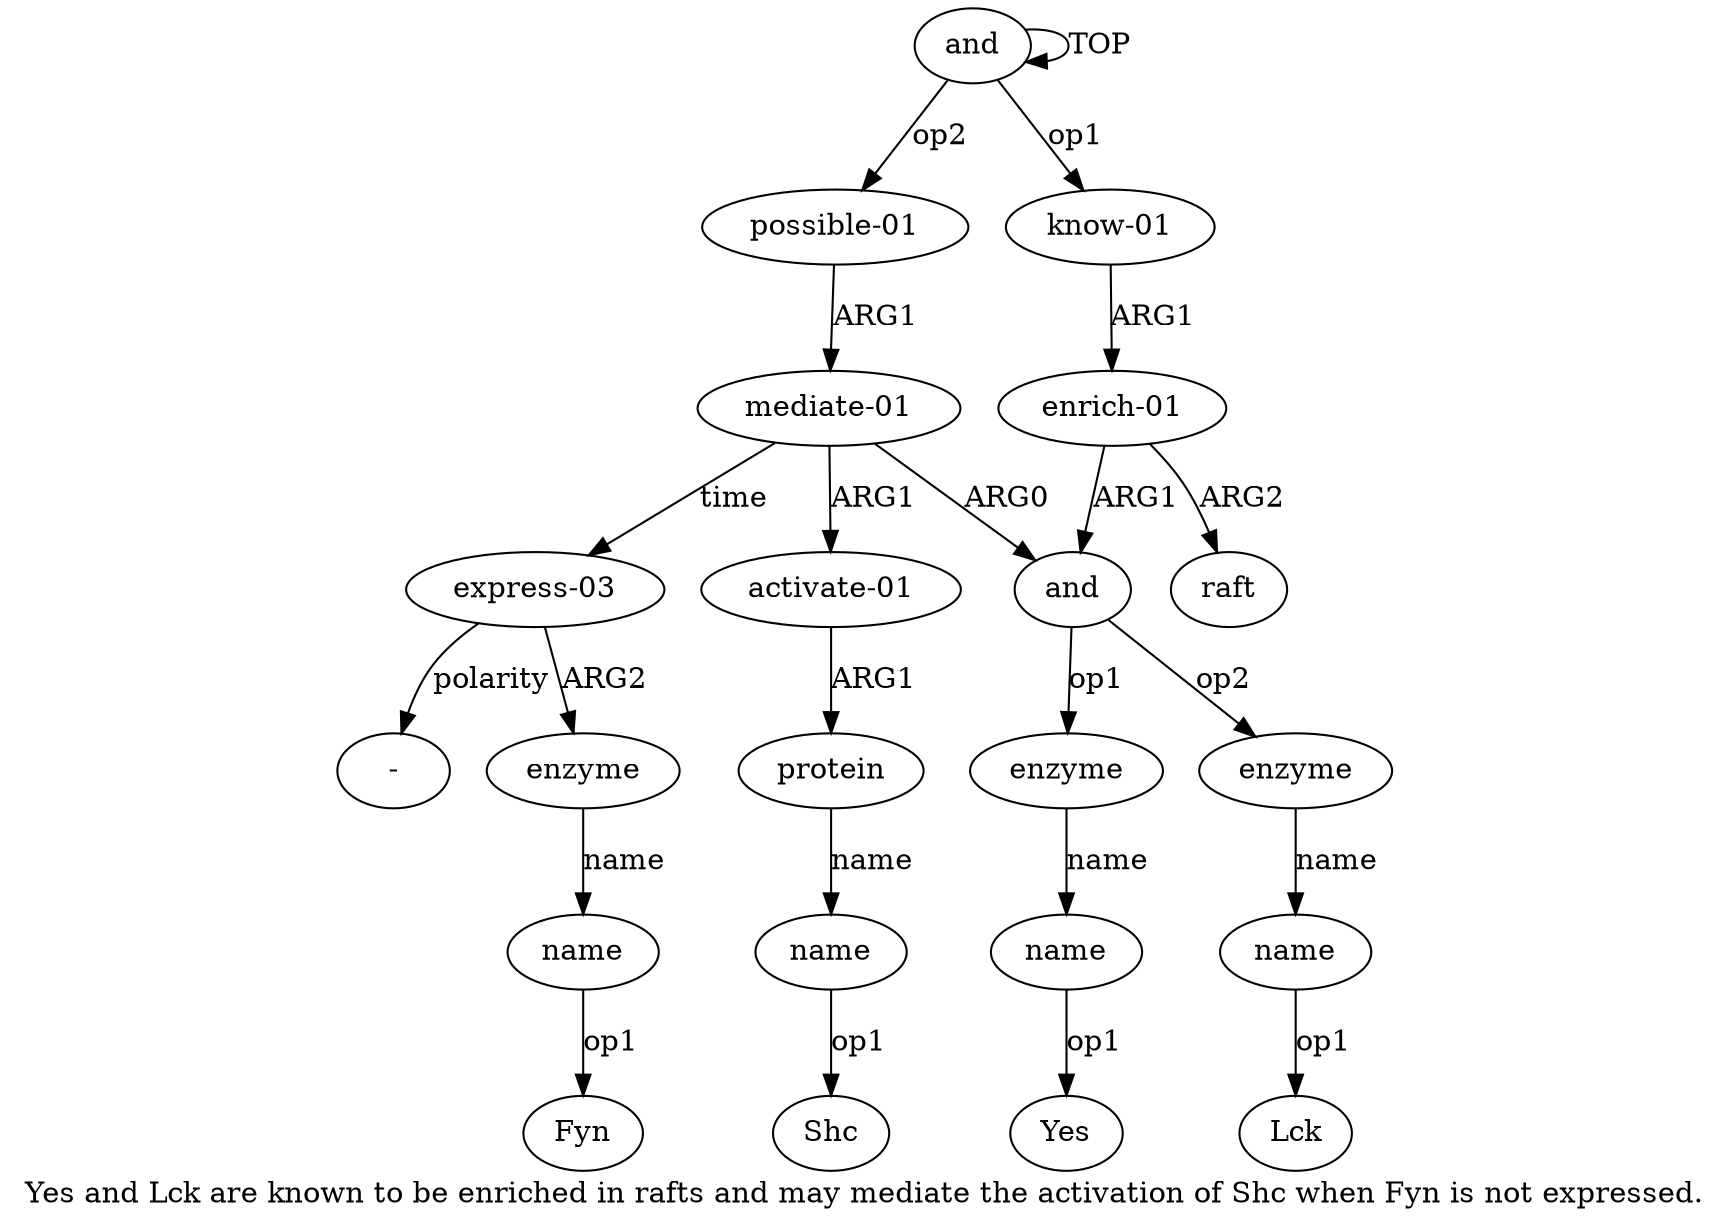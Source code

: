 digraph  {
	graph [label="Yes and Lck are known to be enriched in rafts and may mediate the activation of Shc when Fyn is not expressed."];
	node [label="\N"];
	"a14 -"	 [color=black,
		gold_ind=-1,
		gold_label="-",
		label="-",
		test_ind=-1,
		test_label="-"];
	"a5 Yes"	 [color=black,
		gold_ind=-1,
		gold_label=Yes,
		label=Yes,
		test_ind=-1,
		test_label=Yes];
	a15	 [color=black,
		gold_ind=15,
		gold_label=enzyme,
		label=enzyme,
		test_ind=15,
		test_label=enzyme];
	a16	 [color=black,
		gold_ind=16,
		gold_label=name,
		label=name,
		test_ind=16,
		test_label=name];
	a15 -> a16 [key=0,
	color=black,
	gold_label=name,
	label=name,
	test_label=name];
a14 [color=black,
	gold_ind=14,
	gold_label="express-03",
	label="express-03",
	test_ind=14,
	test_label="express-03"];
a14 -> "a14 -" [key=0,
color=black,
gold_label=polarity,
label=polarity,
test_label=polarity];
a14 -> a15 [key=0,
color=black,
gold_label=ARG2,
label=ARG2,
test_label=ARG2];
"a16 Fyn" [color=black,
gold_ind=-1,
gold_label=Fyn,
label=Fyn,
test_ind=-1,
test_label=Fyn];
a16 -> "a16 Fyn" [key=0,
color=black,
gold_label=op1,
label=op1,
test_label=op1];
a11 [color=black,
gold_ind=11,
gold_label="activate-01",
label="activate-01",
test_ind=11,
test_label="activate-01"];
a12 [color=black,
gold_ind=12,
gold_label=protein,
label=protein,
test_ind=12,
test_label=protein];
a11 -> a12 [key=0,
color=black,
gold_label=ARG1,
label=ARG1,
test_label=ARG1];
a10 [color=black,
gold_ind=10,
gold_label="mediate-01",
label="mediate-01",
test_ind=10,
test_label="mediate-01"];
a10 -> a14 [key=0,
color=black,
gold_label=time,
label=time,
test_label=time];
a10 -> a11 [key=0,
color=black,
gold_label=ARG1,
label=ARG1,
test_label=ARG1];
a3 [color=black,
gold_ind=3,
gold_label=and,
label=and,
test_ind=3,
test_label=and];
a10 -> a3 [key=0,
color=black,
gold_label=ARG0,
label=ARG0,
test_label=ARG0];
a13 [color=black,
gold_ind=13,
gold_label=name,
label=name,
test_ind=13,
test_label=name];
"a13 Shc" [color=black,
gold_ind=-1,
gold_label=Shc,
label=Shc,
test_ind=-1,
test_label=Shc];
a13 -> "a13 Shc" [key=0,
color=black,
gold_label=op1,
label=op1,
test_label=op1];
a12 -> a13 [key=0,
color=black,
gold_label=name,
label=name,
test_label=name];
a1 [color=black,
gold_ind=1,
gold_label="know-01",
label="know-01",
test_ind=1,
test_label="know-01"];
a2 [color=black,
gold_ind=2,
gold_label="enrich-01",
label="enrich-01",
test_ind=2,
test_label="enrich-01"];
a1 -> a2 [key=0,
color=black,
gold_label=ARG1,
label=ARG1,
test_label=ARG1];
a0 [color=black,
gold_ind=0,
gold_label=and,
label=and,
test_ind=0,
test_label=and];
a0 -> a1 [key=0,
color=black,
gold_label=op1,
label=op1,
test_label=op1];
a0 -> a0 [key=0,
color=black,
gold_label=TOP,
label=TOP,
test_label=TOP];
a9 [color=black,
gold_ind=9,
gold_label="possible-01",
label="possible-01",
test_ind=9,
test_label="possible-01"];
a0 -> a9 [key=0,
color=black,
gold_label=op2,
label=op2,
test_label=op2];
a4 [color=black,
gold_ind=4,
gold_label=enzyme,
label=enzyme,
test_ind=4,
test_label=enzyme];
a3 -> a4 [key=0,
color=black,
gold_label=op1,
label=op1,
test_label=op1];
a6 [color=black,
gold_ind=6,
gold_label=enzyme,
label=enzyme,
test_ind=6,
test_label=enzyme];
a3 -> a6 [key=0,
color=black,
gold_label=op2,
label=op2,
test_label=op2];
a2 -> a3 [key=0,
color=black,
gold_label=ARG1,
label=ARG1,
test_label=ARG1];
a8 [color=black,
gold_ind=8,
gold_label=raft,
label=raft,
test_ind=8,
test_label=raft];
a2 -> a8 [key=0,
color=black,
gold_label=ARG2,
label=ARG2,
test_label=ARG2];
a5 [color=black,
gold_ind=5,
gold_label=name,
label=name,
test_ind=5,
test_label=name];
a5 -> "a5 Yes" [key=0,
color=black,
gold_label=op1,
label=op1,
test_label=op1];
a4 -> a5 [key=0,
color=black,
gold_label=name,
label=name,
test_label=name];
a7 [color=black,
gold_ind=7,
gold_label=name,
label=name,
test_ind=7,
test_label=name];
"a7 Lck" [color=black,
gold_ind=-1,
gold_label=Lck,
label=Lck,
test_ind=-1,
test_label=Lck];
a7 -> "a7 Lck" [key=0,
color=black,
gold_label=op1,
label=op1,
test_label=op1];
a6 -> a7 [key=0,
color=black,
gold_label=name,
label=name,
test_label=name];
a9 -> a10 [key=0,
color=black,
gold_label=ARG1,
label=ARG1,
test_label=ARG1];
}
